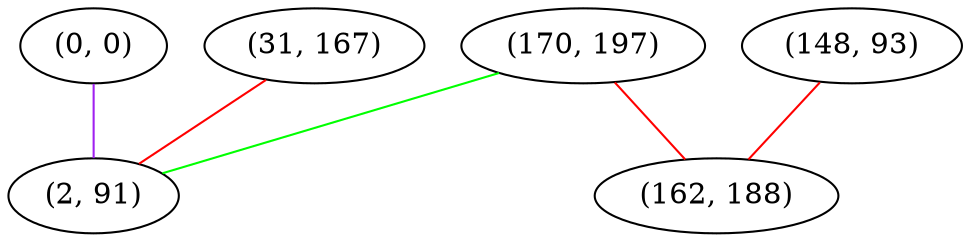 graph "" {
"(170, 197)";
"(0, 0)";
"(31, 167)";
"(148, 93)";
"(2, 91)";
"(162, 188)";
"(170, 197)" -- "(2, 91)"  [color=green, key=0, weight=2];
"(170, 197)" -- "(162, 188)"  [color=red, key=0, weight=1];
"(0, 0)" -- "(2, 91)"  [color=purple, key=0, weight=4];
"(31, 167)" -- "(2, 91)"  [color=red, key=0, weight=1];
"(148, 93)" -- "(162, 188)"  [color=red, key=0, weight=1];
}
